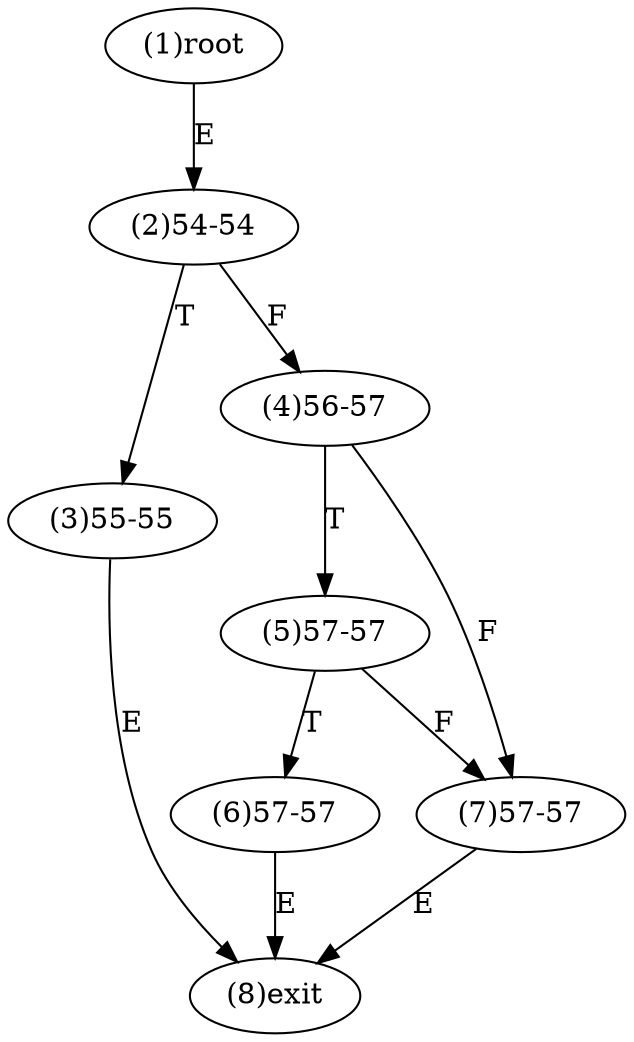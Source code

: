 digraph "" { 
1[ label="(1)root"];
2[ label="(2)54-54"];
3[ label="(3)55-55"];
4[ label="(4)56-57"];
5[ label="(5)57-57"];
6[ label="(6)57-57"];
7[ label="(7)57-57"];
8[ label="(8)exit"];
1->2[ label="E"];
2->4[ label="F"];
2->3[ label="T"];
3->8[ label="E"];
4->7[ label="F"];
4->5[ label="T"];
5->7[ label="F"];
5->6[ label="T"];
6->8[ label="E"];
7->8[ label="E"];
}